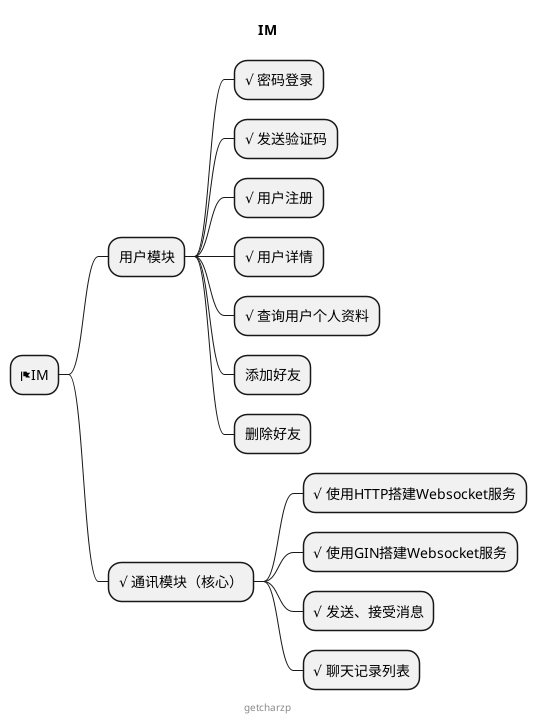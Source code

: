 @startmindmap

title IM

* <&flag>IM
** 用户模块
*** √ 密码登录
*** √ 发送验证码
*** √ 用户注册
*** √ 用户详情
*** √ 查询用户个人资料
*** 添加好友
*** 删除好友
** √ 通讯模块（核心）
*** √ 使用HTTP搭建Websocket服务
*** √ 使用GIN搭建Websocket服务
*** √ 发送、接受消息
*** √ 聊天记录列表

center footer getcharzp

@endmindmap
